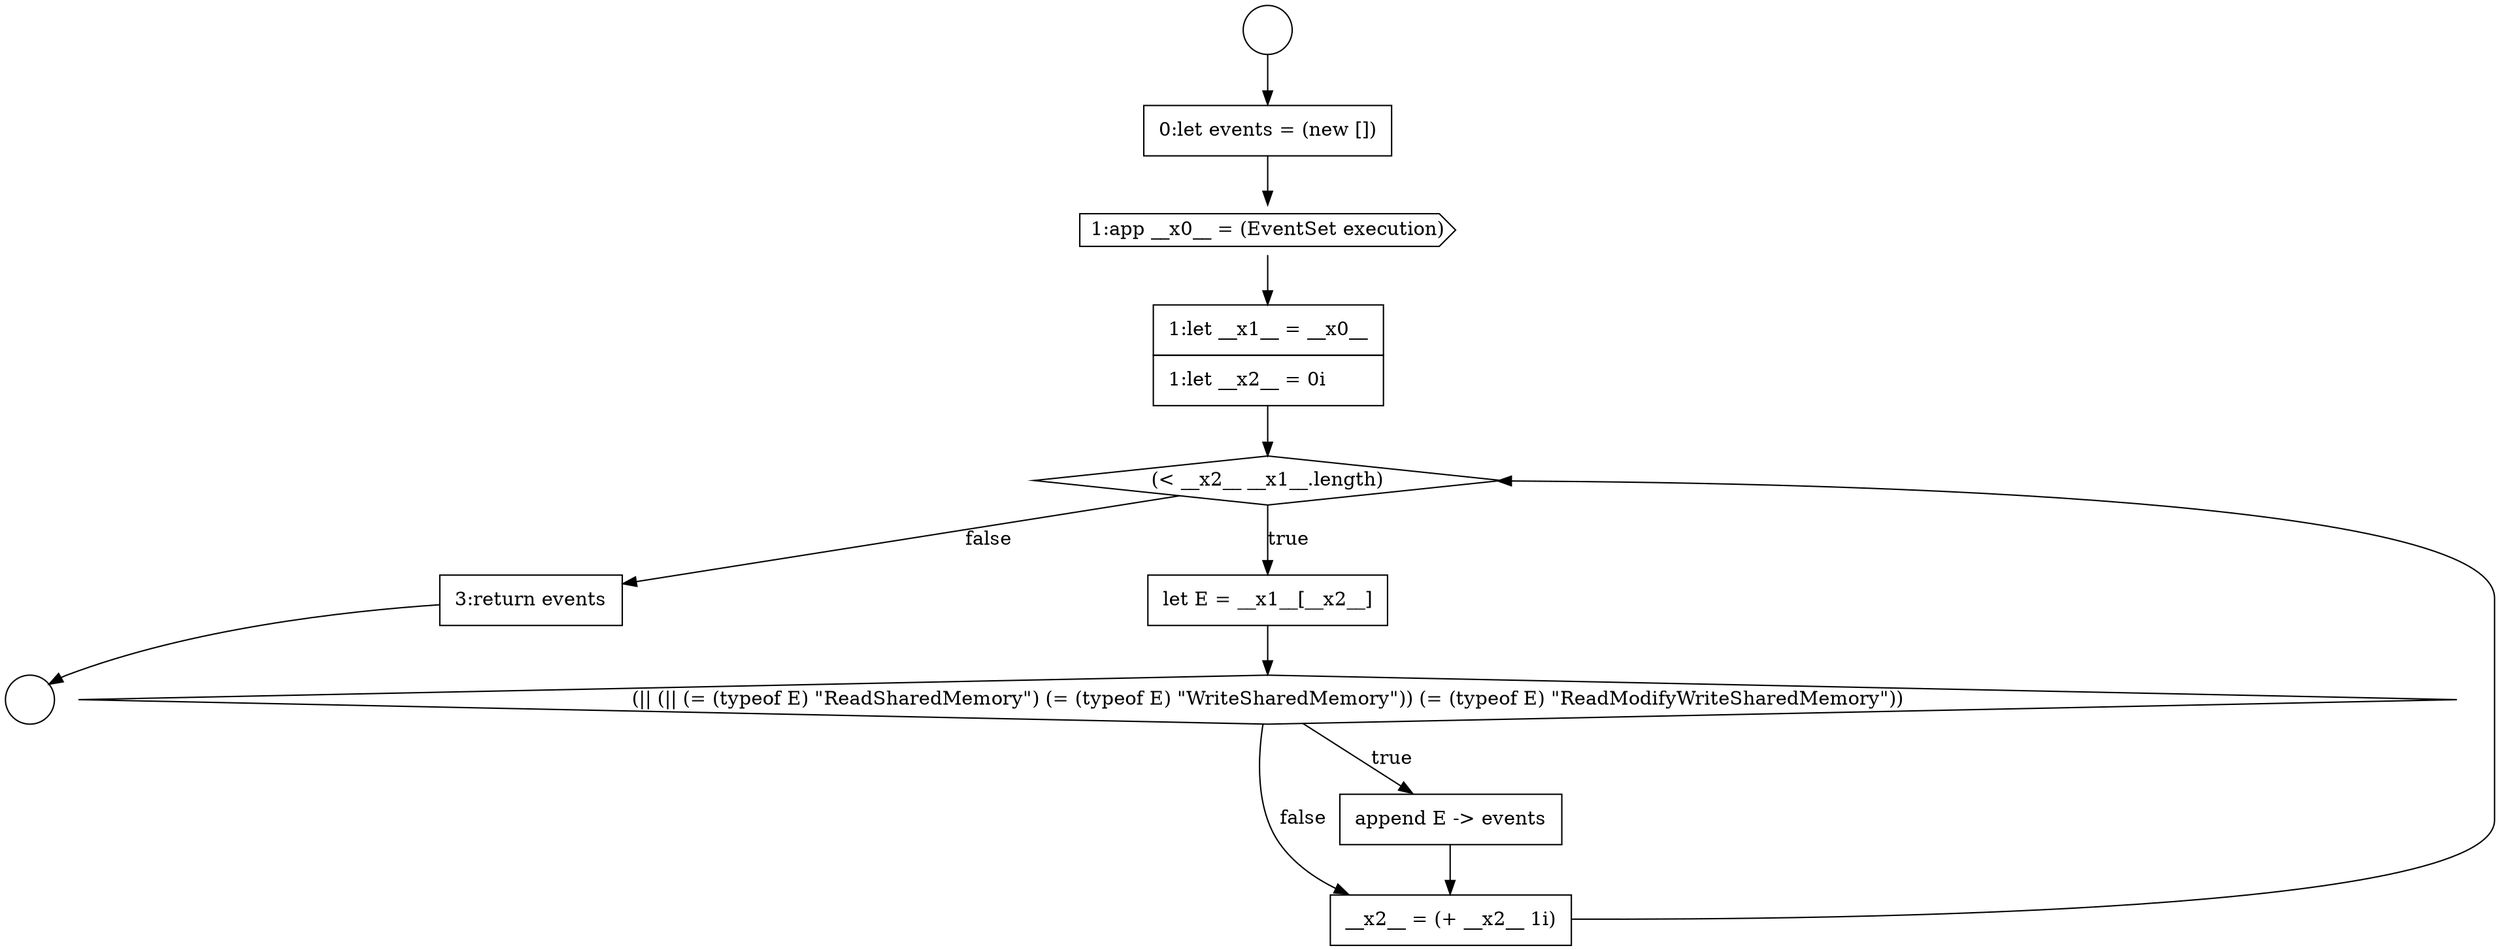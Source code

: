 digraph {
  node18837 [shape=diamond, label=<<font color="black">(&lt; __x2__ __x1__.length)</font>> color="black" fillcolor="white" style=filled]
  node18834 [shape=none, margin=0, label=<<font color="black">
    <table border="0" cellborder="1" cellspacing="0" cellpadding="10">
      <tr><td align="left">0:let events = (new [])</td></tr>
    </table>
  </font>> color="black" fillcolor="white" style=filled]
  node18842 [shape=none, margin=0, label=<<font color="black">
    <table border="0" cellborder="1" cellspacing="0" cellpadding="10">
      <tr><td align="left">3:return events</td></tr>
    </table>
  </font>> color="black" fillcolor="white" style=filled]
  node18838 [shape=none, margin=0, label=<<font color="black">
    <table border="0" cellborder="1" cellspacing="0" cellpadding="10">
      <tr><td align="left">let E = __x1__[__x2__]</td></tr>
    </table>
  </font>> color="black" fillcolor="white" style=filled]
  node18832 [shape=circle label=" " color="black" fillcolor="white" style=filled]
  node18841 [shape=none, margin=0, label=<<font color="black">
    <table border="0" cellborder="1" cellspacing="0" cellpadding="10">
      <tr><td align="left">__x2__ = (+ __x2__ 1i)</td></tr>
    </table>
  </font>> color="black" fillcolor="white" style=filled]
  node18835 [shape=cds, label=<<font color="black">1:app __x0__ = (EventSet execution)</font>> color="black" fillcolor="white" style=filled]
  node18840 [shape=none, margin=0, label=<<font color="black">
    <table border="0" cellborder="1" cellspacing="0" cellpadding="10">
      <tr><td align="left">append E -&gt; events</td></tr>
    </table>
  </font>> color="black" fillcolor="white" style=filled]
  node18833 [shape=circle label=" " color="black" fillcolor="white" style=filled]
  node18836 [shape=none, margin=0, label=<<font color="black">
    <table border="0" cellborder="1" cellspacing="0" cellpadding="10">
      <tr><td align="left">1:let __x1__ = __x0__</td></tr>
      <tr><td align="left">1:let __x2__ = 0i</td></tr>
    </table>
  </font>> color="black" fillcolor="white" style=filled]
  node18839 [shape=diamond, label=<<font color="black">(|| (|| (= (typeof E) &quot;ReadSharedMemory&quot;) (= (typeof E) &quot;WriteSharedMemory&quot;)) (= (typeof E) &quot;ReadModifyWriteSharedMemory&quot;))</font>> color="black" fillcolor="white" style=filled]
  node18834 -> node18835 [ color="black"]
  node18842 -> node18833 [ color="black"]
  node18832 -> node18834 [ color="black"]
  node18840 -> node18841 [ color="black"]
  node18841 -> node18837 [ color="black"]
  node18836 -> node18837 [ color="black"]
  node18839 -> node18840 [label=<<font color="black">true</font>> color="black"]
  node18839 -> node18841 [label=<<font color="black">false</font>> color="black"]
  node18837 -> node18838 [label=<<font color="black">true</font>> color="black"]
  node18837 -> node18842 [label=<<font color="black">false</font>> color="black"]
  node18835 -> node18836 [ color="black"]
  node18838 -> node18839 [ color="black"]
}
